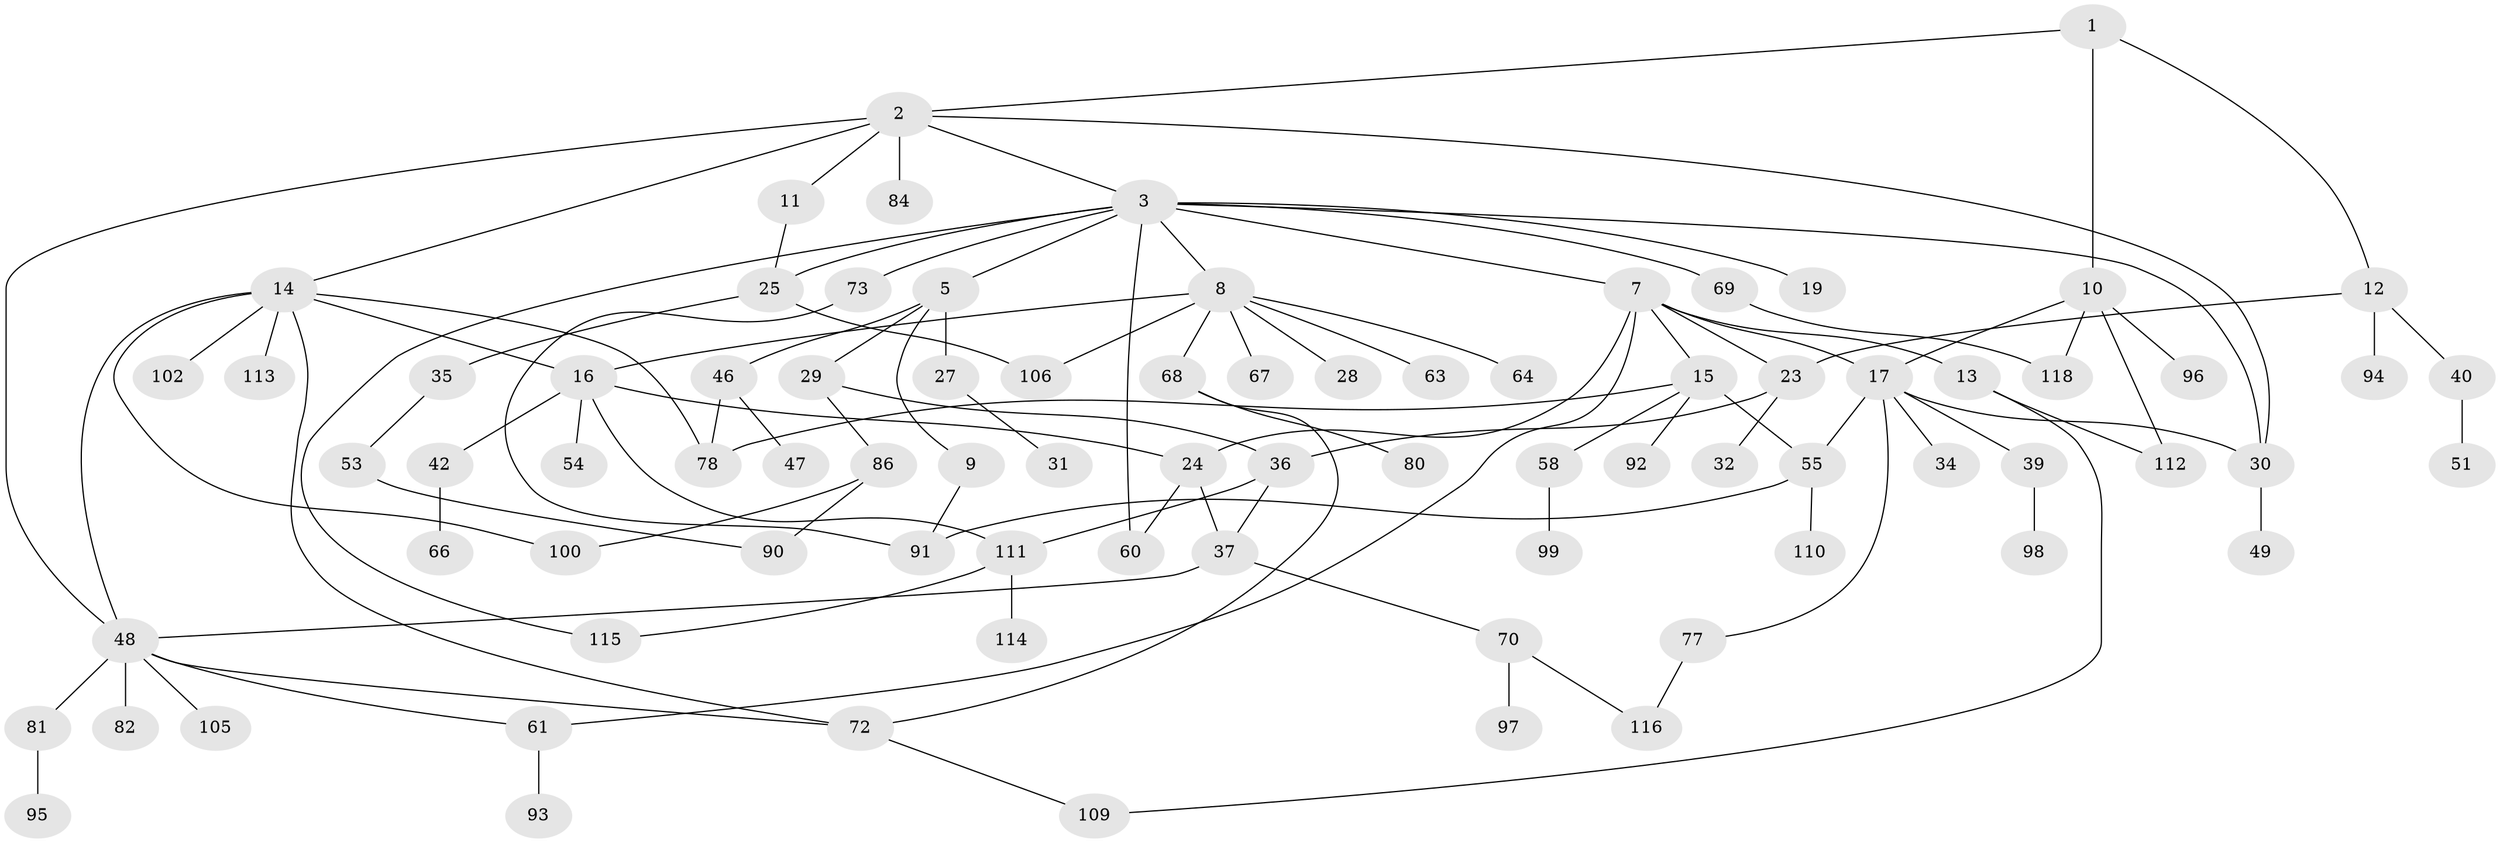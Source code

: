// original degree distribution, {3: 0.19491525423728814, 6: 0.0423728813559322, 7: 0.025423728813559324, 4: 0.0847457627118644, 5: 0.05084745762711865, 2: 0.2966101694915254, 1: 0.3050847457627119}
// Generated by graph-tools (version 1.1) at 2025/17/03/04/25 18:17:06]
// undirected, 82 vertices, 110 edges
graph export_dot {
graph [start="1"]
  node [color=gray90,style=filled];
  1;
  2 [super="+87+44"];
  3 [super="+6+4"];
  5;
  7 [super="+59"];
  8 [super="+20+18"];
  9;
  10;
  11;
  12 [super="+33"];
  13;
  14 [super="+83"];
  15 [super="+26"];
  16 [super="+21+38"];
  17 [super="+88"];
  19;
  23 [super="+89"];
  24 [super="+76"];
  25;
  27;
  28 [super="+101"];
  29;
  30 [super="+52"];
  31;
  32;
  34;
  35;
  36 [super="+43+56"];
  37 [super="+45"];
  39 [super="+50+62"];
  40;
  42;
  46 [super="+85"];
  47;
  48 [super="+65+103"];
  49;
  51;
  53;
  54;
  55 [super="+79"];
  58;
  60;
  61;
  63;
  64;
  66;
  67;
  68;
  69;
  70;
  72;
  73;
  77;
  78;
  80;
  81;
  82;
  84;
  86 [super="+108"];
  90;
  91;
  92;
  93;
  94;
  95;
  96;
  97;
  98;
  99;
  100;
  102;
  105;
  106;
  109;
  110;
  111;
  112 [super="+117"];
  113;
  114;
  115;
  116;
  118;
  1 -- 2;
  1 -- 10;
  1 -- 12;
  2 -- 3;
  2 -- 11;
  2 -- 14;
  2 -- 48;
  2 -- 84;
  2 -- 30;
  3 -- 5;
  3 -- 19;
  3 -- 60;
  3 -- 30;
  3 -- 8;
  3 -- 7 [weight=2];
  3 -- 115;
  3 -- 69;
  3 -- 73;
  3 -- 25;
  5 -- 9;
  5 -- 27;
  5 -- 29;
  5 -- 46;
  7 -- 13;
  7 -- 15;
  7 -- 23;
  7 -- 24;
  7 -- 61;
  7 -- 17;
  8 -- 28;
  8 -- 64;
  8 -- 67;
  8 -- 68;
  8 -- 106;
  8 -- 63;
  8 -- 16;
  9 -- 91;
  10 -- 17;
  10 -- 96;
  10 -- 118;
  10 -- 112;
  11 -- 25;
  12 -- 23 [weight=2];
  12 -- 40;
  12 -- 94;
  13 -- 112;
  13 -- 109;
  14 -- 16;
  14 -- 100;
  14 -- 72;
  14 -- 48;
  14 -- 78;
  14 -- 102;
  14 -- 113;
  15 -- 55;
  15 -- 58;
  15 -- 78;
  15 -- 92;
  16 -- 42;
  16 -- 24;
  16 -- 54;
  16 -- 111;
  17 -- 30;
  17 -- 34;
  17 -- 39;
  17 -- 77;
  17 -- 55;
  23 -- 32;
  23 -- 36;
  24 -- 37;
  24 -- 60;
  25 -- 35;
  25 -- 106;
  27 -- 31;
  29 -- 86;
  29 -- 36;
  30 -- 49;
  35 -- 53;
  36 -- 37;
  36 -- 111;
  37 -- 70;
  37 -- 48;
  39 -- 98;
  40 -- 51;
  42 -- 66;
  46 -- 47;
  46 -- 78;
  48 -- 61;
  48 -- 81;
  48 -- 82;
  48 -- 72;
  48 -- 105;
  53 -- 90;
  55 -- 110;
  55 -- 91;
  58 -- 99;
  61 -- 93;
  68 -- 72;
  68 -- 80;
  69 -- 118;
  70 -- 97;
  70 -- 116;
  72 -- 109;
  73 -- 91;
  77 -- 116;
  81 -- 95;
  86 -- 90;
  86 -- 100;
  111 -- 114;
  111 -- 115;
}
